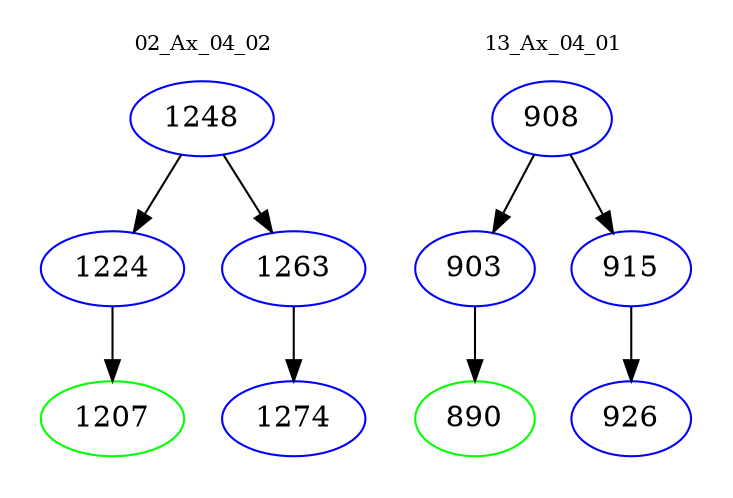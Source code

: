 digraph{
subgraph cluster_0 {
color = white
label = "02_Ax_04_02";
fontsize=10;
T0_1248 [label="1248", color="blue"]
T0_1248 -> T0_1224 [color="black"]
T0_1224 [label="1224", color="blue"]
T0_1224 -> T0_1207 [color="black"]
T0_1207 [label="1207", color="green"]
T0_1248 -> T0_1263 [color="black"]
T0_1263 [label="1263", color="blue"]
T0_1263 -> T0_1274 [color="black"]
T0_1274 [label="1274", color="blue"]
}
subgraph cluster_1 {
color = white
label = "13_Ax_04_01";
fontsize=10;
T1_908 [label="908", color="blue"]
T1_908 -> T1_903 [color="black"]
T1_903 [label="903", color="blue"]
T1_903 -> T1_890 [color="black"]
T1_890 [label="890", color="green"]
T1_908 -> T1_915 [color="black"]
T1_915 [label="915", color="blue"]
T1_915 -> T1_926 [color="black"]
T1_926 [label="926", color="blue"]
}
}
